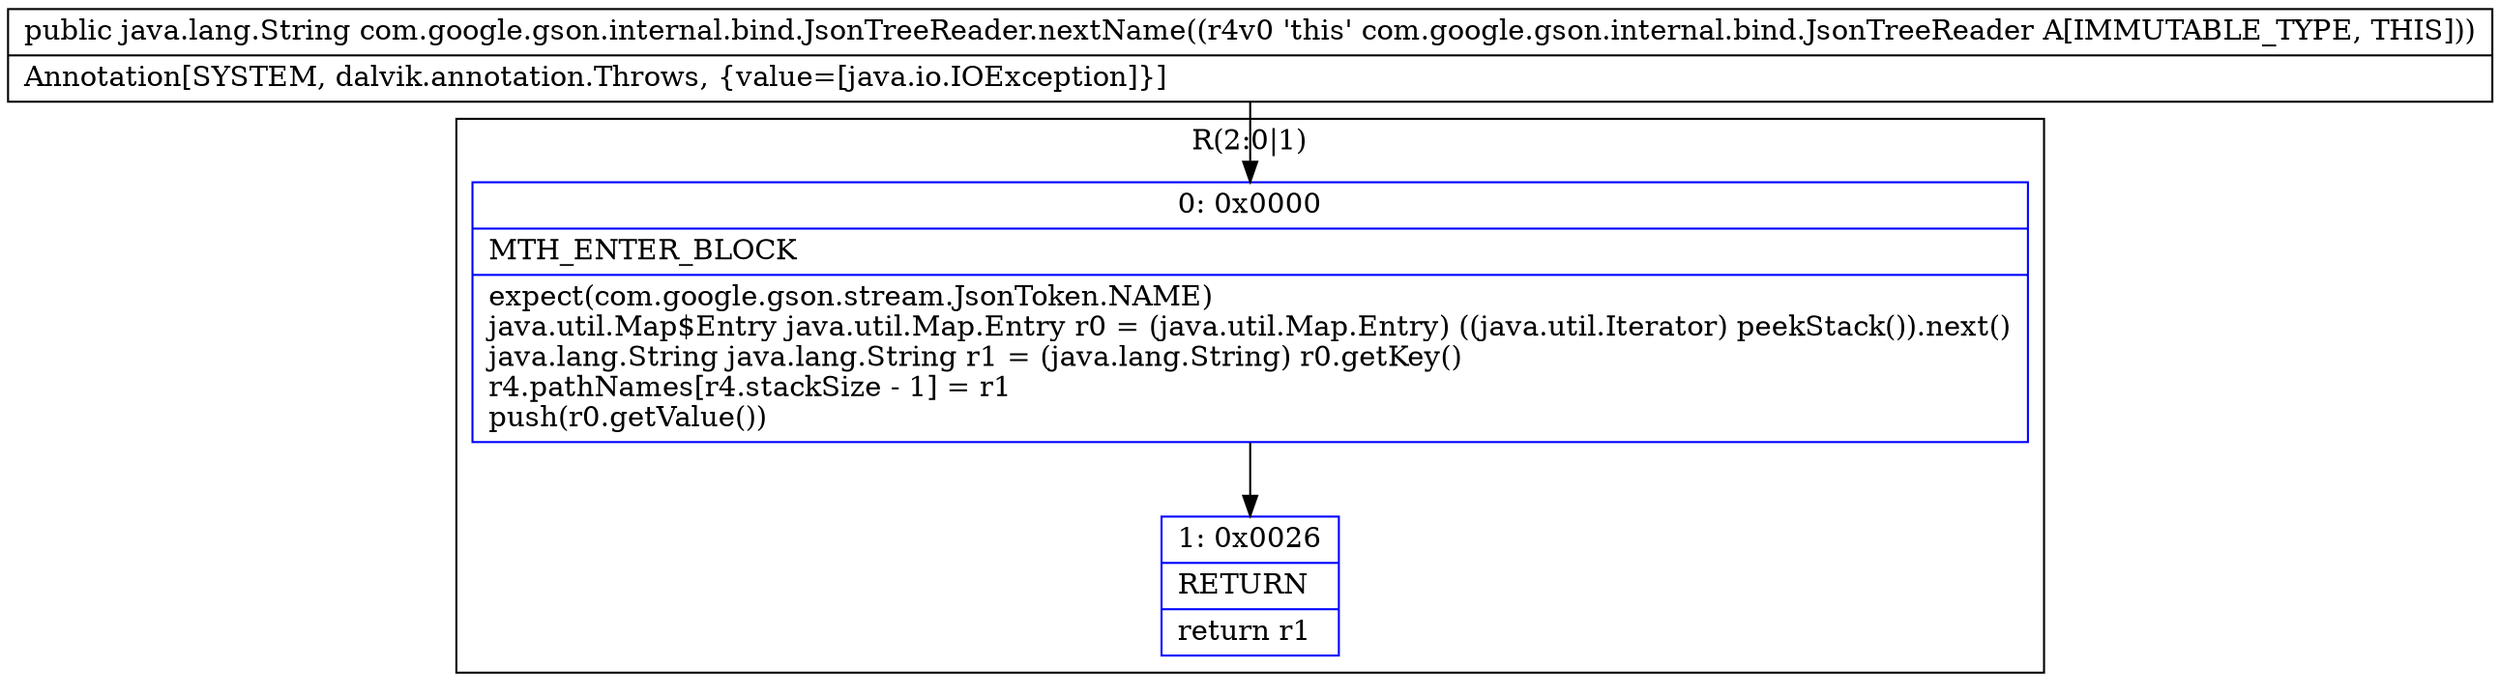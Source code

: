 digraph "CFG forcom.google.gson.internal.bind.JsonTreeReader.nextName()Ljava\/lang\/String;" {
subgraph cluster_Region_48117612 {
label = "R(2:0|1)";
node [shape=record,color=blue];
Node_0 [shape=record,label="{0\:\ 0x0000|MTH_ENTER_BLOCK\l|expect(com.google.gson.stream.JsonToken.NAME)\ljava.util.Map$Entry java.util.Map.Entry r0 = (java.util.Map.Entry) ((java.util.Iterator) peekStack()).next()\ljava.lang.String java.lang.String r1 = (java.lang.String) r0.getKey()\lr4.pathNames[r4.stackSize \- 1] = r1\lpush(r0.getValue())\l}"];
Node_1 [shape=record,label="{1\:\ 0x0026|RETURN\l|return r1\l}"];
}
MethodNode[shape=record,label="{public java.lang.String com.google.gson.internal.bind.JsonTreeReader.nextName((r4v0 'this' com.google.gson.internal.bind.JsonTreeReader A[IMMUTABLE_TYPE, THIS]))  | Annotation[SYSTEM, dalvik.annotation.Throws, \{value=[java.io.IOException]\}]\l}"];
MethodNode -> Node_0;
Node_0 -> Node_1;
}


